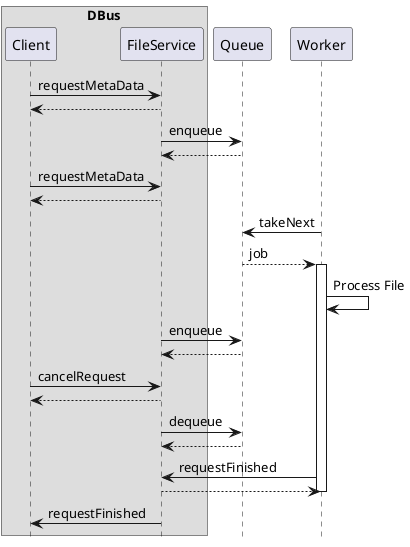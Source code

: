 @startuml

hide footbox

box "DBus"
    participant Client
    participant FileService
end box

Client -> FileService: requestMetaData
FileService --> Client

FileService -> Queue: enqueue
Queue --> FileService

Client -> FileService: requestMetaData
FileService --> Client

Worker -> Queue: takeNext
Queue --> Worker: job

activate Worker
Worker -> Worker: Process File

FileService -> Queue: enqueue
Queue --> FileService

Client -> FileService: cancelRequest
FileService --> Client

FileService -> Queue: dequeue
Queue --> FileService

Worker -> FileService: requestFinished
FileService --> Worker
deactivate Worker

FileService -> Client: requestFinished

@enduml
